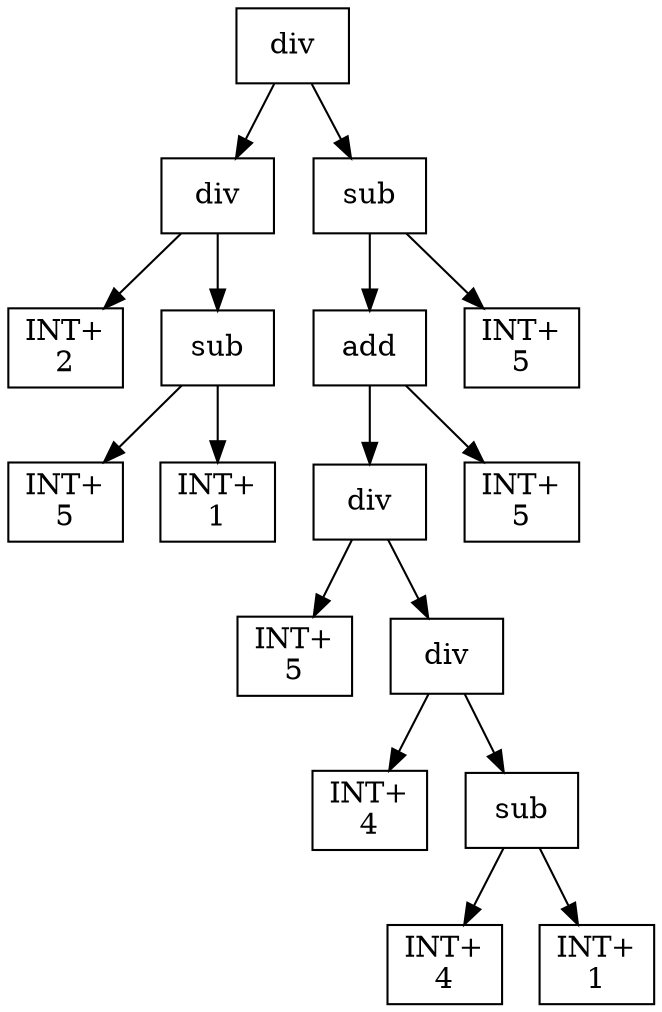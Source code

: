 digraph expr {
  node [shape=box];
  n1 [label="div"];
  n2 [label="div"];
  n3 [label="INT+\n2"];
  n4 [label="sub"];
  n5 [label="INT+\n5"];
  n6 [label="INT+\n1"];
  n4 -> n5;
  n4 -> n6;
  n2 -> n3;
  n2 -> n4;
  n7 [label="sub"];
  n8 [label="add"];
  n9 [label="div"];
  n10 [label="INT+\n5"];
  n11 [label="div"];
  n12 [label="INT+\n4"];
  n13 [label="sub"];
  n14 [label="INT+\n4"];
  n15 [label="INT+\n1"];
  n13 -> n14;
  n13 -> n15;
  n11 -> n12;
  n11 -> n13;
  n9 -> n10;
  n9 -> n11;
  n16 [label="INT+\n5"];
  n8 -> n9;
  n8 -> n16;
  n17 [label="INT+\n5"];
  n7 -> n8;
  n7 -> n17;
  n1 -> n2;
  n1 -> n7;
}